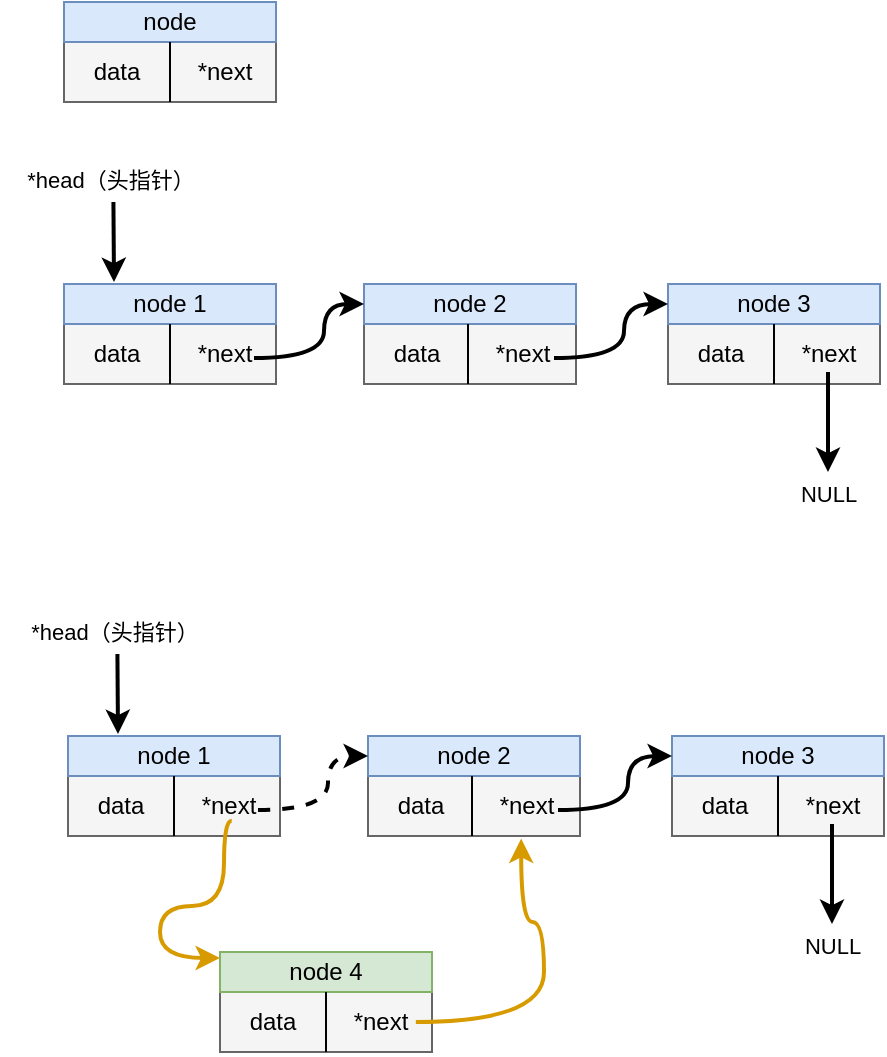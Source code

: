 <mxfile version="20.2.8" type="github">
  <diagram id="1SQF3CQomd5Ly-LOv1nc" name="第 1 页">
    <mxGraphModel dx="870" dy="594" grid="1" gridSize="10" guides="1" tooltips="1" connect="0" arrows="1" fold="1" page="1" pageScale="1" pageWidth="827" pageHeight="1169" math="0" shadow="0">
      <root>
        <mxCell id="0" />
        <mxCell id="1" parent="0" />
        <mxCell id="mFEW5ppE4ZAurcIp8kyR-1" value="" style="group" parent="1" vertex="1" connectable="0">
          <mxGeometry x="190" y="200" width="106" height="50" as="geometry" />
        </mxCell>
        <mxCell id="mFEW5ppE4ZAurcIp8kyR-2" value="" style="rounded=0;whiteSpace=wrap;html=1;fillColor=#f5f5f5;fontColor=#333333;strokeColor=#666666;" parent="mFEW5ppE4ZAurcIp8kyR-1" vertex="1">
          <mxGeometry y="20" width="106" height="30" as="geometry" />
        </mxCell>
        <mxCell id="mFEW5ppE4ZAurcIp8kyR-3" value="node" style="rounded=0;whiteSpace=wrap;html=1;fillColor=#dae8fc;strokeColor=#6c8ebf;" parent="mFEW5ppE4ZAurcIp8kyR-1" vertex="1">
          <mxGeometry width="106" height="20" as="geometry" />
        </mxCell>
        <mxCell id="mFEW5ppE4ZAurcIp8kyR-4" style="edgeStyle=orthogonalEdgeStyle;rounded=0;orthogonalLoop=1;jettySize=auto;html=1;exitX=0.5;exitY=1;exitDx=0;exitDy=0;" parent="mFEW5ppE4ZAurcIp8kyR-1" source="mFEW5ppE4ZAurcIp8kyR-3" target="mFEW5ppE4ZAurcIp8kyR-3" edge="1">
          <mxGeometry relative="1" as="geometry" />
        </mxCell>
        <mxCell id="mFEW5ppE4ZAurcIp8kyR-5" value="" style="endArrow=none;html=1;rounded=0;exitX=0.5;exitY=1;exitDx=0;exitDy=0;entryX=0.5;entryY=0;entryDx=0;entryDy=0;" parent="mFEW5ppE4ZAurcIp8kyR-1" source="mFEW5ppE4ZAurcIp8kyR-2" target="mFEW5ppE4ZAurcIp8kyR-2" edge="1">
          <mxGeometry width="50" height="50" relative="1" as="geometry">
            <mxPoint x="60" y="66.667" as="sourcePoint" />
            <mxPoint x="53" y="30" as="targetPoint" />
          </mxGeometry>
        </mxCell>
        <mxCell id="mFEW5ppE4ZAurcIp8kyR-6" value="data" style="text;html=1;resizable=0;autosize=1;align=center;verticalAlign=middle;points=[];fillColor=none;strokeColor=none;rounded=0;" parent="mFEW5ppE4ZAurcIp8kyR-1" vertex="1">
          <mxGeometry x="1" y="20" width="50" height="30" as="geometry" />
        </mxCell>
        <mxCell id="mFEW5ppE4ZAurcIp8kyR-7" value="*next" style="text;html=1;resizable=0;autosize=1;align=center;verticalAlign=middle;points=[];fillColor=none;strokeColor=none;rounded=0;" parent="mFEW5ppE4ZAurcIp8kyR-1" vertex="1">
          <mxGeometry x="55" y="20" width="50" height="30" as="geometry" />
        </mxCell>
        <mxCell id="YDEEe9MBwKQSquzbGzcm-1" value="" style="group" parent="1" vertex="1" connectable="0">
          <mxGeometry x="340" y="341" width="106" height="50" as="geometry" />
        </mxCell>
        <mxCell id="YDEEe9MBwKQSquzbGzcm-2" value="" style="rounded=0;whiteSpace=wrap;html=1;fillColor=#f5f5f5;fontColor=#333333;strokeColor=#666666;" parent="YDEEe9MBwKQSquzbGzcm-1" vertex="1">
          <mxGeometry y="20" width="106" height="30" as="geometry" />
        </mxCell>
        <mxCell id="YDEEe9MBwKQSquzbGzcm-3" value="node 2" style="rounded=0;whiteSpace=wrap;html=1;fillColor=#dae8fc;strokeColor=#6c8ebf;" parent="YDEEe9MBwKQSquzbGzcm-1" vertex="1">
          <mxGeometry width="106" height="20" as="geometry" />
        </mxCell>
        <mxCell id="YDEEe9MBwKQSquzbGzcm-4" style="edgeStyle=orthogonalEdgeStyle;rounded=0;orthogonalLoop=1;jettySize=auto;html=1;exitX=0.5;exitY=1;exitDx=0;exitDy=0;" parent="YDEEe9MBwKQSquzbGzcm-1" edge="1">
          <mxGeometry relative="1" as="geometry">
            <mxPoint x="52" y="20" as="sourcePoint" />
            <mxPoint x="52" y="20" as="targetPoint" />
          </mxGeometry>
        </mxCell>
        <mxCell id="YDEEe9MBwKQSquzbGzcm-5" value="" style="endArrow=none;html=1;rounded=0;exitX=0.5;exitY=1;exitDx=0;exitDy=0;entryX=0.5;entryY=0;entryDx=0;entryDy=0;" parent="YDEEe9MBwKQSquzbGzcm-1" edge="1">
          <mxGeometry width="50" height="50" relative="1" as="geometry">
            <mxPoint x="52" y="50" as="sourcePoint" />
            <mxPoint x="52" y="20" as="targetPoint" />
          </mxGeometry>
        </mxCell>
        <mxCell id="YDEEe9MBwKQSquzbGzcm-6" value="data" style="text;html=1;resizable=0;autosize=1;align=center;verticalAlign=middle;points=[];fillColor=none;strokeColor=none;rounded=0;" parent="YDEEe9MBwKQSquzbGzcm-1" vertex="1">
          <mxGeometry x="1" y="20" width="50" height="30" as="geometry" />
        </mxCell>
        <mxCell id="YDEEe9MBwKQSquzbGzcm-7" value="*next" style="text;html=1;resizable=0;autosize=1;align=center;verticalAlign=middle;points=[];fillColor=none;strokeColor=none;rounded=0;" parent="YDEEe9MBwKQSquzbGzcm-1" vertex="1">
          <mxGeometry x="54" y="20" width="50" height="30" as="geometry" />
        </mxCell>
        <mxCell id="YDEEe9MBwKQSquzbGzcm-8" value="" style="group" parent="1" vertex="1" connectable="0">
          <mxGeometry x="190" y="341" width="106" height="50" as="geometry" />
        </mxCell>
        <mxCell id="YDEEe9MBwKQSquzbGzcm-9" value="" style="rounded=0;whiteSpace=wrap;html=1;fillColor=#f5f5f5;fontColor=#333333;strokeColor=#666666;" parent="YDEEe9MBwKQSquzbGzcm-8" vertex="1">
          <mxGeometry y="20" width="106" height="30" as="geometry" />
        </mxCell>
        <mxCell id="YDEEe9MBwKQSquzbGzcm-10" value="node 1" style="rounded=0;whiteSpace=wrap;html=1;fillColor=#dae8fc;strokeColor=#6c8ebf;" parent="YDEEe9MBwKQSquzbGzcm-8" vertex="1">
          <mxGeometry width="106" height="20" as="geometry" />
        </mxCell>
        <mxCell id="YDEEe9MBwKQSquzbGzcm-11" style="edgeStyle=orthogonalEdgeStyle;rounded=0;orthogonalLoop=1;jettySize=auto;html=1;exitX=0.5;exitY=1;exitDx=0;exitDy=0;" parent="YDEEe9MBwKQSquzbGzcm-8" source="YDEEe9MBwKQSquzbGzcm-10" target="YDEEe9MBwKQSquzbGzcm-10" edge="1">
          <mxGeometry relative="1" as="geometry" />
        </mxCell>
        <mxCell id="YDEEe9MBwKQSquzbGzcm-12" value="" style="endArrow=none;html=1;rounded=0;exitX=0.5;exitY=1;exitDx=0;exitDy=0;entryX=0.5;entryY=0;entryDx=0;entryDy=0;" parent="YDEEe9MBwKQSquzbGzcm-8" source="YDEEe9MBwKQSquzbGzcm-9" target="YDEEe9MBwKQSquzbGzcm-9" edge="1">
          <mxGeometry width="50" height="50" relative="1" as="geometry">
            <mxPoint x="60" y="66.667" as="sourcePoint" />
            <mxPoint x="53" y="30" as="targetPoint" />
          </mxGeometry>
        </mxCell>
        <mxCell id="YDEEe9MBwKQSquzbGzcm-13" value="data" style="text;html=1;resizable=0;autosize=1;align=center;verticalAlign=middle;points=[];fillColor=none;strokeColor=none;rounded=0;" parent="YDEEe9MBwKQSquzbGzcm-8" vertex="1">
          <mxGeometry x="1" y="20" width="50" height="30" as="geometry" />
        </mxCell>
        <mxCell id="YDEEe9MBwKQSquzbGzcm-14" value="*next" style="text;html=1;resizable=0;autosize=1;align=center;verticalAlign=middle;points=[];fillColor=none;strokeColor=none;rounded=0;" parent="YDEEe9MBwKQSquzbGzcm-8" vertex="1">
          <mxGeometry x="55" y="20" width="50" height="30" as="geometry" />
        </mxCell>
        <mxCell id="YDEEe9MBwKQSquzbGzcm-16" value="" style="curved=1;endArrow=classic;html=1;rounded=0;edgeStyle=orthogonalEdgeStyle;strokeWidth=2;" parent="1" edge="1">
          <mxGeometry width="50" height="50" relative="1" as="geometry">
            <mxPoint x="285" y="378.029" as="sourcePoint" />
            <mxPoint x="340" y="351" as="targetPoint" />
            <Array as="points">
              <mxPoint x="320" y="378" />
              <mxPoint x="320" y="351" />
            </Array>
          </mxGeometry>
        </mxCell>
        <mxCell id="YDEEe9MBwKQSquzbGzcm-17" value="" style="group" parent="1" vertex="1" connectable="0">
          <mxGeometry x="492" y="341" width="106" height="50" as="geometry" />
        </mxCell>
        <mxCell id="YDEEe9MBwKQSquzbGzcm-18" value="" style="rounded=0;whiteSpace=wrap;html=1;fillColor=#f5f5f5;fontColor=#333333;strokeColor=#666666;" parent="YDEEe9MBwKQSquzbGzcm-17" vertex="1">
          <mxGeometry y="20" width="106" height="30" as="geometry" />
        </mxCell>
        <mxCell id="YDEEe9MBwKQSquzbGzcm-19" value="node 3" style="rounded=0;whiteSpace=wrap;html=1;fillColor=#dae8fc;strokeColor=#6c8ebf;" parent="YDEEe9MBwKQSquzbGzcm-17" vertex="1">
          <mxGeometry width="106" height="20" as="geometry" />
        </mxCell>
        <mxCell id="YDEEe9MBwKQSquzbGzcm-20" style="edgeStyle=orthogonalEdgeStyle;rounded=0;orthogonalLoop=1;jettySize=auto;html=1;exitX=0.5;exitY=1;exitDx=0;exitDy=0;" parent="YDEEe9MBwKQSquzbGzcm-17" source="YDEEe9MBwKQSquzbGzcm-19" target="YDEEe9MBwKQSquzbGzcm-19" edge="1">
          <mxGeometry relative="1" as="geometry" />
        </mxCell>
        <mxCell id="YDEEe9MBwKQSquzbGzcm-21" value="" style="endArrow=none;html=1;rounded=0;exitX=0.5;exitY=1;exitDx=0;exitDy=0;entryX=0.5;entryY=0;entryDx=0;entryDy=0;" parent="YDEEe9MBwKQSquzbGzcm-17" source="YDEEe9MBwKQSquzbGzcm-18" target="YDEEe9MBwKQSquzbGzcm-18" edge="1">
          <mxGeometry width="50" height="50" relative="1" as="geometry">
            <mxPoint x="60" y="66.667" as="sourcePoint" />
            <mxPoint x="53" y="30" as="targetPoint" />
          </mxGeometry>
        </mxCell>
        <mxCell id="YDEEe9MBwKQSquzbGzcm-22" value="data" style="text;html=1;resizable=0;autosize=1;align=center;verticalAlign=middle;points=[];fillColor=none;strokeColor=none;rounded=0;" parent="YDEEe9MBwKQSquzbGzcm-17" vertex="1">
          <mxGeometry x="1" y="20" width="50" height="30" as="geometry" />
        </mxCell>
        <mxCell id="YDEEe9MBwKQSquzbGzcm-23" value="*next" style="text;html=1;resizable=0;autosize=1;align=center;verticalAlign=middle;points=[];fillColor=none;strokeColor=none;rounded=0;" parent="YDEEe9MBwKQSquzbGzcm-17" vertex="1">
          <mxGeometry x="55" y="20" width="50" height="30" as="geometry" />
        </mxCell>
        <mxCell id="YDEEe9MBwKQSquzbGzcm-24" value="" style="curved=1;endArrow=classic;html=1;rounded=0;edgeStyle=orthogonalEdgeStyle;strokeWidth=2;" parent="1" target="YDEEe9MBwKQSquzbGzcm-19" edge="1">
          <mxGeometry width="50" height="50" relative="1" as="geometry">
            <mxPoint x="435" y="378.029" as="sourcePoint" />
            <mxPoint x="490" y="351" as="targetPoint" />
            <Array as="points">
              <mxPoint x="470" y="378" />
              <mxPoint x="470" y="351" />
            </Array>
          </mxGeometry>
        </mxCell>
        <mxCell id="YDEEe9MBwKQSquzbGzcm-26" value="" style="endArrow=classic;html=1;rounded=0;labelBackgroundColor=default;strokeColor=default;fontFamily=Helvetica;fontSize=11;fontColor=default;shape=connector;curved=1;strokeWidth=2;" parent="1" edge="1">
          <mxGeometry width="50" height="50" relative="1" as="geometry">
            <mxPoint x="572" y="385" as="sourcePoint" />
            <mxPoint x="572" y="435" as="targetPoint" />
          </mxGeometry>
        </mxCell>
        <mxCell id="YDEEe9MBwKQSquzbGzcm-35" value="NULL" style="text;html=1;resizable=0;autosize=1;align=center;verticalAlign=middle;points=[];fillColor=none;strokeColor=none;rounded=0;fontFamily=Helvetica;fontSize=11;fontColor=default;" parent="1" vertex="1">
          <mxGeometry x="547" y="431" width="50" height="30" as="geometry" />
        </mxCell>
        <mxCell id="YDEEe9MBwKQSquzbGzcm-36" value="*head（头指针）" style="text;html=1;resizable=0;autosize=1;align=center;verticalAlign=middle;points=[];fillColor=none;strokeColor=none;rounded=0;fontFamily=Helvetica;fontSize=11;fontColor=default;" parent="1" vertex="1">
          <mxGeometry x="158" y="274" width="110" height="30" as="geometry" />
        </mxCell>
        <mxCell id="YDEEe9MBwKQSquzbGzcm-37" value="" style="endArrow=classic;html=1;rounded=0;labelBackgroundColor=default;strokeColor=default;fontFamily=Helvetica;fontSize=11;fontColor=default;shape=connector;curved=1;strokeWidth=2;" parent="1" edge="1">
          <mxGeometry width="50" height="50" relative="1" as="geometry">
            <mxPoint x="214.71" y="300" as="sourcePoint" />
            <mxPoint x="215" y="340" as="targetPoint" />
          </mxGeometry>
        </mxCell>
        <mxCell id="Jve9VAxsNvedHfgG_yq0-1" value="" style="group" vertex="1" connectable="0" parent="1">
          <mxGeometry x="342" y="567" width="106" height="50" as="geometry" />
        </mxCell>
        <mxCell id="Jve9VAxsNvedHfgG_yq0-2" value="" style="rounded=0;whiteSpace=wrap;html=1;fillColor=#f5f5f5;fontColor=#333333;strokeColor=#666666;" vertex="1" parent="Jve9VAxsNvedHfgG_yq0-1">
          <mxGeometry y="20" width="106" height="30" as="geometry" />
        </mxCell>
        <mxCell id="Jve9VAxsNvedHfgG_yq0-3" value="node 2" style="rounded=0;whiteSpace=wrap;html=1;fillColor=#dae8fc;strokeColor=#6c8ebf;" vertex="1" parent="Jve9VAxsNvedHfgG_yq0-1">
          <mxGeometry width="106" height="20" as="geometry" />
        </mxCell>
        <mxCell id="Jve9VAxsNvedHfgG_yq0-4" style="edgeStyle=orthogonalEdgeStyle;rounded=0;orthogonalLoop=1;jettySize=auto;html=1;exitX=0.5;exitY=1;exitDx=0;exitDy=0;" edge="1" parent="Jve9VAxsNvedHfgG_yq0-1">
          <mxGeometry relative="1" as="geometry">
            <mxPoint x="52" y="20" as="sourcePoint" />
            <mxPoint x="52" y="20" as="targetPoint" />
          </mxGeometry>
        </mxCell>
        <mxCell id="Jve9VAxsNvedHfgG_yq0-5" value="" style="endArrow=none;html=1;rounded=0;exitX=0.5;exitY=1;exitDx=0;exitDy=0;entryX=0.5;entryY=0;entryDx=0;entryDy=0;" edge="1" parent="Jve9VAxsNvedHfgG_yq0-1">
          <mxGeometry width="50" height="50" relative="1" as="geometry">
            <mxPoint x="52" y="50" as="sourcePoint" />
            <mxPoint x="52" y="20" as="targetPoint" />
          </mxGeometry>
        </mxCell>
        <mxCell id="Jve9VAxsNvedHfgG_yq0-6" value="data" style="text;html=1;resizable=0;autosize=1;align=center;verticalAlign=middle;points=[];fillColor=none;strokeColor=none;rounded=0;" vertex="1" parent="Jve9VAxsNvedHfgG_yq0-1">
          <mxGeometry x="1" y="20" width="50" height="30" as="geometry" />
        </mxCell>
        <mxCell id="Jve9VAxsNvedHfgG_yq0-7" value="*next" style="text;html=1;resizable=0;autosize=1;align=center;verticalAlign=middle;points=[];fillColor=none;strokeColor=none;rounded=0;" vertex="1" parent="Jve9VAxsNvedHfgG_yq0-1">
          <mxGeometry x="54" y="20" width="50" height="30" as="geometry" />
        </mxCell>
        <mxCell id="Jve9VAxsNvedHfgG_yq0-8" value="" style="group" vertex="1" connectable="0" parent="1">
          <mxGeometry x="192" y="567" width="106" height="50" as="geometry" />
        </mxCell>
        <mxCell id="Jve9VAxsNvedHfgG_yq0-9" value="" style="rounded=0;whiteSpace=wrap;html=1;fillColor=#f5f5f5;fontColor=#333333;strokeColor=#666666;" vertex="1" parent="Jve9VAxsNvedHfgG_yq0-8">
          <mxGeometry y="20" width="106" height="30" as="geometry" />
        </mxCell>
        <mxCell id="Jve9VAxsNvedHfgG_yq0-10" value="node 1" style="rounded=0;whiteSpace=wrap;html=1;fillColor=#dae8fc;strokeColor=#6c8ebf;" vertex="1" parent="Jve9VAxsNvedHfgG_yq0-8">
          <mxGeometry width="106" height="20" as="geometry" />
        </mxCell>
        <mxCell id="Jve9VAxsNvedHfgG_yq0-11" style="edgeStyle=orthogonalEdgeStyle;rounded=0;orthogonalLoop=1;jettySize=auto;html=1;exitX=0.5;exitY=1;exitDx=0;exitDy=0;" edge="1" parent="Jve9VAxsNvedHfgG_yq0-8" source="Jve9VAxsNvedHfgG_yq0-10" target="Jve9VAxsNvedHfgG_yq0-10">
          <mxGeometry relative="1" as="geometry" />
        </mxCell>
        <mxCell id="Jve9VAxsNvedHfgG_yq0-12" value="" style="endArrow=none;html=1;rounded=0;exitX=0.5;exitY=1;exitDx=0;exitDy=0;entryX=0.5;entryY=0;entryDx=0;entryDy=0;" edge="1" parent="Jve9VAxsNvedHfgG_yq0-8" source="Jve9VAxsNvedHfgG_yq0-9" target="Jve9VAxsNvedHfgG_yq0-9">
          <mxGeometry width="50" height="50" relative="1" as="geometry">
            <mxPoint x="60" y="66.667" as="sourcePoint" />
            <mxPoint x="53" y="30" as="targetPoint" />
          </mxGeometry>
        </mxCell>
        <mxCell id="Jve9VAxsNvedHfgG_yq0-13" value="data" style="text;html=1;resizable=0;autosize=1;align=center;verticalAlign=middle;points=[];fillColor=none;strokeColor=none;rounded=0;" vertex="1" parent="Jve9VAxsNvedHfgG_yq0-8">
          <mxGeometry x="1" y="20" width="50" height="30" as="geometry" />
        </mxCell>
        <mxCell id="Jve9VAxsNvedHfgG_yq0-14" value="*next" style="text;html=1;resizable=0;autosize=1;align=center;verticalAlign=middle;points=[];fillColor=none;strokeColor=none;rounded=0;" vertex="1" parent="Jve9VAxsNvedHfgG_yq0-8">
          <mxGeometry x="55" y="20" width="50" height="30" as="geometry" />
        </mxCell>
        <mxCell id="Jve9VAxsNvedHfgG_yq0-15" value="" style="curved=1;endArrow=classic;html=1;rounded=0;edgeStyle=orthogonalEdgeStyle;strokeWidth=2;dashed=1;" edge="1" parent="1">
          <mxGeometry width="50" height="50" relative="1" as="geometry">
            <mxPoint x="287" y="604.029" as="sourcePoint" />
            <mxPoint x="342" y="577" as="targetPoint" />
            <Array as="points">
              <mxPoint x="322" y="604" />
              <mxPoint x="322" y="577" />
            </Array>
          </mxGeometry>
        </mxCell>
        <mxCell id="Jve9VAxsNvedHfgG_yq0-16" value="" style="group" vertex="1" connectable="0" parent="1">
          <mxGeometry x="494" y="567" width="106" height="50" as="geometry" />
        </mxCell>
        <mxCell id="Jve9VAxsNvedHfgG_yq0-17" value="" style="rounded=0;whiteSpace=wrap;html=1;fillColor=#f5f5f5;fontColor=#333333;strokeColor=#666666;" vertex="1" parent="Jve9VAxsNvedHfgG_yq0-16">
          <mxGeometry y="20" width="106" height="30" as="geometry" />
        </mxCell>
        <mxCell id="Jve9VAxsNvedHfgG_yq0-18" value="node 3" style="rounded=0;whiteSpace=wrap;html=1;fillColor=#dae8fc;strokeColor=#6c8ebf;" vertex="1" parent="Jve9VAxsNvedHfgG_yq0-16">
          <mxGeometry width="106" height="20" as="geometry" />
        </mxCell>
        <mxCell id="Jve9VAxsNvedHfgG_yq0-19" style="edgeStyle=orthogonalEdgeStyle;rounded=0;orthogonalLoop=1;jettySize=auto;html=1;exitX=0.5;exitY=1;exitDx=0;exitDy=0;" edge="1" parent="Jve9VAxsNvedHfgG_yq0-16" source="Jve9VAxsNvedHfgG_yq0-18" target="Jve9VAxsNvedHfgG_yq0-18">
          <mxGeometry relative="1" as="geometry" />
        </mxCell>
        <mxCell id="Jve9VAxsNvedHfgG_yq0-20" value="" style="endArrow=none;html=1;rounded=0;exitX=0.5;exitY=1;exitDx=0;exitDy=0;entryX=0.5;entryY=0;entryDx=0;entryDy=0;" edge="1" parent="Jve9VAxsNvedHfgG_yq0-16" source="Jve9VAxsNvedHfgG_yq0-17" target="Jve9VAxsNvedHfgG_yq0-17">
          <mxGeometry width="50" height="50" relative="1" as="geometry">
            <mxPoint x="60" y="66.667" as="sourcePoint" />
            <mxPoint x="53" y="30" as="targetPoint" />
          </mxGeometry>
        </mxCell>
        <mxCell id="Jve9VAxsNvedHfgG_yq0-21" value="data" style="text;html=1;resizable=0;autosize=1;align=center;verticalAlign=middle;points=[];fillColor=none;strokeColor=none;rounded=0;" vertex="1" parent="Jve9VAxsNvedHfgG_yq0-16">
          <mxGeometry x="1" y="20" width="50" height="30" as="geometry" />
        </mxCell>
        <mxCell id="Jve9VAxsNvedHfgG_yq0-22" value="*next" style="text;html=1;resizable=0;autosize=1;align=center;verticalAlign=middle;points=[];fillColor=none;strokeColor=none;rounded=0;" vertex="1" parent="Jve9VAxsNvedHfgG_yq0-16">
          <mxGeometry x="55" y="20" width="50" height="30" as="geometry" />
        </mxCell>
        <mxCell id="Jve9VAxsNvedHfgG_yq0-23" value="" style="curved=1;endArrow=classic;html=1;rounded=0;edgeStyle=orthogonalEdgeStyle;strokeWidth=2;" edge="1" parent="1" target="Jve9VAxsNvedHfgG_yq0-18">
          <mxGeometry width="50" height="50" relative="1" as="geometry">
            <mxPoint x="437" y="604.029" as="sourcePoint" />
            <mxPoint x="492" y="577" as="targetPoint" />
            <Array as="points">
              <mxPoint x="472" y="604" />
              <mxPoint x="472" y="577" />
            </Array>
          </mxGeometry>
        </mxCell>
        <mxCell id="Jve9VAxsNvedHfgG_yq0-24" value="" style="endArrow=classic;html=1;rounded=0;labelBackgroundColor=default;strokeColor=default;fontFamily=Helvetica;fontSize=11;fontColor=default;shape=connector;curved=1;strokeWidth=2;" edge="1" parent="1">
          <mxGeometry width="50" height="50" relative="1" as="geometry">
            <mxPoint x="574" y="611" as="sourcePoint" />
            <mxPoint x="574" y="661" as="targetPoint" />
          </mxGeometry>
        </mxCell>
        <mxCell id="Jve9VAxsNvedHfgG_yq0-25" value="NULL" style="text;html=1;resizable=0;autosize=1;align=center;verticalAlign=middle;points=[];fillColor=none;strokeColor=none;rounded=0;fontFamily=Helvetica;fontSize=11;fontColor=default;" vertex="1" parent="1">
          <mxGeometry x="549" y="657" width="50" height="30" as="geometry" />
        </mxCell>
        <mxCell id="Jve9VAxsNvedHfgG_yq0-26" value="*head（头指针）" style="text;html=1;resizable=0;autosize=1;align=center;verticalAlign=middle;points=[];fillColor=none;strokeColor=none;rounded=0;fontFamily=Helvetica;fontSize=11;fontColor=default;" vertex="1" parent="1">
          <mxGeometry x="160" y="500" width="110" height="30" as="geometry" />
        </mxCell>
        <mxCell id="Jve9VAxsNvedHfgG_yq0-27" value="" style="endArrow=classic;html=1;rounded=0;labelBackgroundColor=default;strokeColor=default;fontFamily=Helvetica;fontSize=11;fontColor=default;shape=connector;curved=1;strokeWidth=2;" edge="1" parent="1">
          <mxGeometry width="50" height="50" relative="1" as="geometry">
            <mxPoint x="216.71" y="526" as="sourcePoint" />
            <mxPoint x="217" y="566" as="targetPoint" />
          </mxGeometry>
        </mxCell>
        <mxCell id="Jve9VAxsNvedHfgG_yq0-28" value="" style="group;fillColor=#D5E8D4;strokeColor=#82b366;container=0;" vertex="1" connectable="0" parent="1">
          <mxGeometry x="268" y="675" width="106" height="50" as="geometry" />
        </mxCell>
        <mxCell id="Jve9VAxsNvedHfgG_yq0-29" value="" style="rounded=0;whiteSpace=wrap;html=1;fillColor=#f5f5f5;fontColor=#333333;strokeColor=#666666;" vertex="1" parent="1">
          <mxGeometry x="268" y="695" width="106" height="30" as="geometry" />
        </mxCell>
        <mxCell id="Jve9VAxsNvedHfgG_yq0-30" value="node 4" style="rounded=0;whiteSpace=wrap;html=1;fillColor=#d5e8d4;strokeColor=#82b366;" vertex="1" parent="1">
          <mxGeometry x="268" y="675" width="106" height="20" as="geometry" />
        </mxCell>
        <mxCell id="Jve9VAxsNvedHfgG_yq0-31" style="edgeStyle=orthogonalEdgeStyle;rounded=0;orthogonalLoop=1;jettySize=auto;html=1;exitX=0.5;exitY=1;exitDx=0;exitDy=0;" edge="1" parent="1" source="Jve9VAxsNvedHfgG_yq0-30" target="Jve9VAxsNvedHfgG_yq0-30">
          <mxGeometry relative="1" as="geometry" />
        </mxCell>
        <mxCell id="Jve9VAxsNvedHfgG_yq0-32" value="" style="endArrow=none;html=1;rounded=0;exitX=0.5;exitY=1;exitDx=0;exitDy=0;entryX=0.5;entryY=0;entryDx=0;entryDy=0;" edge="1" parent="1" source="Jve9VAxsNvedHfgG_yq0-29" target="Jve9VAxsNvedHfgG_yq0-29">
          <mxGeometry width="50" height="50" relative="1" as="geometry">
            <mxPoint x="328" y="741.667" as="sourcePoint" />
            <mxPoint x="321" y="705" as="targetPoint" />
          </mxGeometry>
        </mxCell>
        <mxCell id="Jve9VAxsNvedHfgG_yq0-33" value="data" style="text;html=1;resizable=0;autosize=1;align=center;verticalAlign=middle;points=[];fillColor=none;strokeColor=none;rounded=0;" vertex="1" parent="1">
          <mxGeometry x="269" y="695" width="50" height="30" as="geometry" />
        </mxCell>
        <mxCell id="Jve9VAxsNvedHfgG_yq0-34" value="*next" style="text;html=1;resizable=0;autosize=1;align=center;verticalAlign=middle;points=[];fillColor=none;strokeColor=none;rounded=0;" vertex="1" parent="1">
          <mxGeometry x="323" y="695" width="50" height="30" as="geometry" />
        </mxCell>
        <mxCell id="Jve9VAxsNvedHfgG_yq0-41" value="" style="curved=1;endArrow=classic;html=1;rounded=0;edgeStyle=orthogonalEdgeStyle;strokeWidth=2;exitX=0.537;exitY=1.011;exitDx=0;exitDy=0;exitPerimeter=0;strokeColor=#d79b00;fillColor=#ffe6cc;" edge="1" parent="1">
          <mxGeometry width="50" height="50" relative="1" as="geometry">
            <mxPoint x="273.85" y="609.33" as="sourcePoint" />
            <mxPoint x="268" y="678" as="targetPoint" />
            <Array as="points">
              <mxPoint x="270" y="609" />
              <mxPoint x="270" y="652" />
              <mxPoint x="238" y="652" />
              <mxPoint x="238" y="678" />
            </Array>
          </mxGeometry>
        </mxCell>
        <mxCell id="Jve9VAxsNvedHfgG_yq0-42" value="" style="curved=1;endArrow=classic;html=1;rounded=0;edgeStyle=orthogonalEdgeStyle;strokeWidth=2;exitX=0.537;exitY=1.011;exitDx=0;exitDy=0;exitPerimeter=0;strokeColor=#d79b00;fillColor=#ffe6cc;entryX=0.452;entryY=1.043;entryDx=0;entryDy=0;entryPerimeter=0;" edge="1" parent="1" target="Jve9VAxsNvedHfgG_yq0-7">
          <mxGeometry width="50" height="50" relative="1" as="geometry">
            <mxPoint x="365.92" y="710.02" as="sourcePoint" />
            <mxPoint x="360.07" y="778.69" as="targetPoint" />
            <Array as="points">
              <mxPoint x="430" y="710" />
              <mxPoint x="430" y="660" />
              <mxPoint x="419" y="660" />
            </Array>
          </mxGeometry>
        </mxCell>
      </root>
    </mxGraphModel>
  </diagram>
</mxfile>
